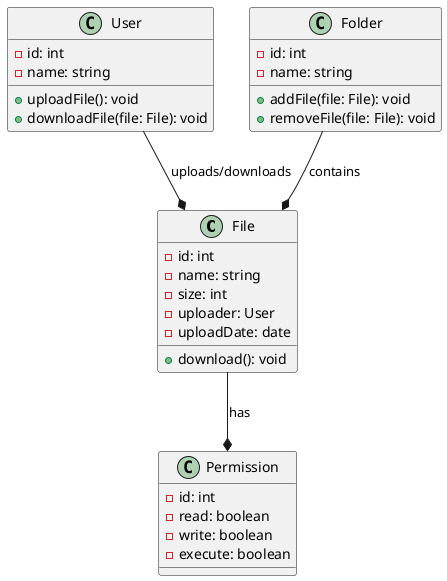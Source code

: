 @startuml

class File {
  -id: int
  -name: string
  -size: int
  -uploader: User
  -uploadDate: date
  +download(): void
}

class User {
  -id: int
  -name: string
  +uploadFile(): void
  +downloadFile(file: File): void
}

class Folder {
  -id: int
  -name: string
  +addFile(file: File): void
  +removeFile(file: File): void
}

class Permission {
  -id: int
  -read: boolean
  -write: boolean
  -execute: boolean
}

File --* Permission: has
User --* File: uploads/downloads
Folder --* File: contains

@enduml
